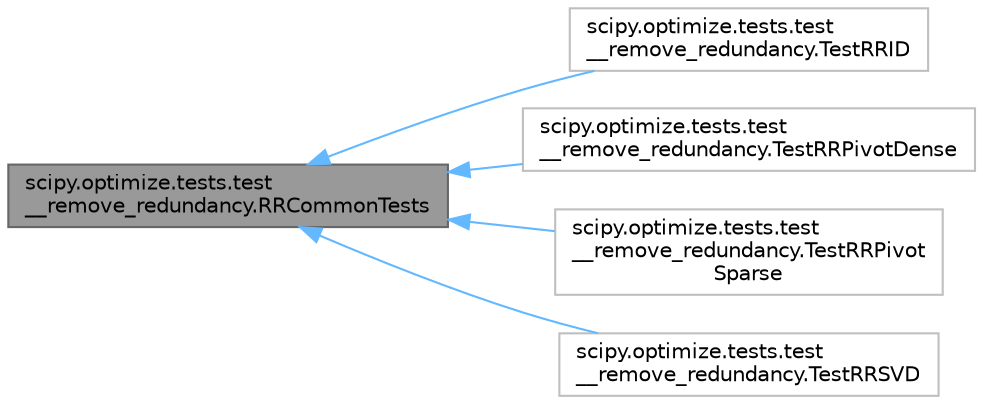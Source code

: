 digraph "scipy.optimize.tests.test__remove_redundancy.RRCommonTests"
{
 // LATEX_PDF_SIZE
  bgcolor="transparent";
  edge [fontname=Helvetica,fontsize=10,labelfontname=Helvetica,labelfontsize=10];
  node [fontname=Helvetica,fontsize=10,shape=box,height=0.2,width=0.4];
  rankdir="LR";
  Node1 [id="Node000001",label="scipy.optimize.tests.test\l__remove_redundancy.RRCommonTests",height=0.2,width=0.4,color="gray40", fillcolor="grey60", style="filled", fontcolor="black",tooltip=" "];
  Node1 -> Node2 [id="edge1_Node000001_Node000002",dir="back",color="steelblue1",style="solid",tooltip=" "];
  Node2 [id="Node000002",label="scipy.optimize.tests.test\l__remove_redundancy.TestRRID",height=0.2,width=0.4,color="grey75", fillcolor="white", style="filled",URL="$d9/d5e/classscipy_1_1optimize_1_1tests_1_1test____remove__redundancy_1_1TestRRID.html",tooltip=" "];
  Node1 -> Node3 [id="edge2_Node000001_Node000003",dir="back",color="steelblue1",style="solid",tooltip=" "];
  Node3 [id="Node000003",label="scipy.optimize.tests.test\l__remove_redundancy.TestRRPivotDense",height=0.2,width=0.4,color="grey75", fillcolor="white", style="filled",URL="$da/d1a/classscipy_1_1optimize_1_1tests_1_1test____remove__redundancy_1_1TestRRPivotDense.html",tooltip=" "];
  Node1 -> Node4 [id="edge3_Node000001_Node000004",dir="back",color="steelblue1",style="solid",tooltip=" "];
  Node4 [id="Node000004",label="scipy.optimize.tests.test\l__remove_redundancy.TestRRPivot\lSparse",height=0.2,width=0.4,color="grey75", fillcolor="white", style="filled",URL="$d3/d31/classscipy_1_1optimize_1_1tests_1_1test____remove__redundancy_1_1TestRRPivotSparse.html",tooltip=" "];
  Node1 -> Node5 [id="edge4_Node000001_Node000005",dir="back",color="steelblue1",style="solid",tooltip=" "];
  Node5 [id="Node000005",label="scipy.optimize.tests.test\l__remove_redundancy.TestRRSVD",height=0.2,width=0.4,color="grey75", fillcolor="white", style="filled",URL="$d5/dfd/classscipy_1_1optimize_1_1tests_1_1test____remove__redundancy_1_1TestRRSVD.html",tooltip=" "];
}
